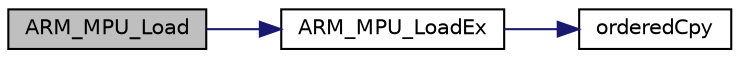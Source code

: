 digraph "ARM_MPU_Load"
{
 // LATEX_PDF_SIZE
  edge [fontname="Helvetica",fontsize="10",labelfontname="Helvetica",labelfontsize="10"];
  node [fontname="Helvetica",fontsize="10",shape=record];
  rankdir="LR";
  Node1 [label="ARM_MPU_Load",height=0.2,width=0.4,color="black", fillcolor="grey75", style="filled", fontcolor="black",tooltip=" "];
  Node1 -> Node2 [color="midnightblue",fontsize="10",style="solid",fontname="Helvetica"];
  Node2 [label="ARM_MPU_LoadEx",height=0.2,width=0.4,color="black", fillcolor="white", style="filled",URL="$mpu__armv8_8h.html#ab6094419f2abd678f1f3b121cd115049",tooltip=" "];
  Node2 -> Node3 [color="midnightblue",fontsize="10",style="solid",fontname="Helvetica"];
  Node3 [label="orderedCpy",height=0.2,width=0.4,color="black", fillcolor="white", style="filled",URL="$mpu__armv8_8h.html#a71ca7368cfeccb262823726de9985aa2",tooltip=" "];
}
